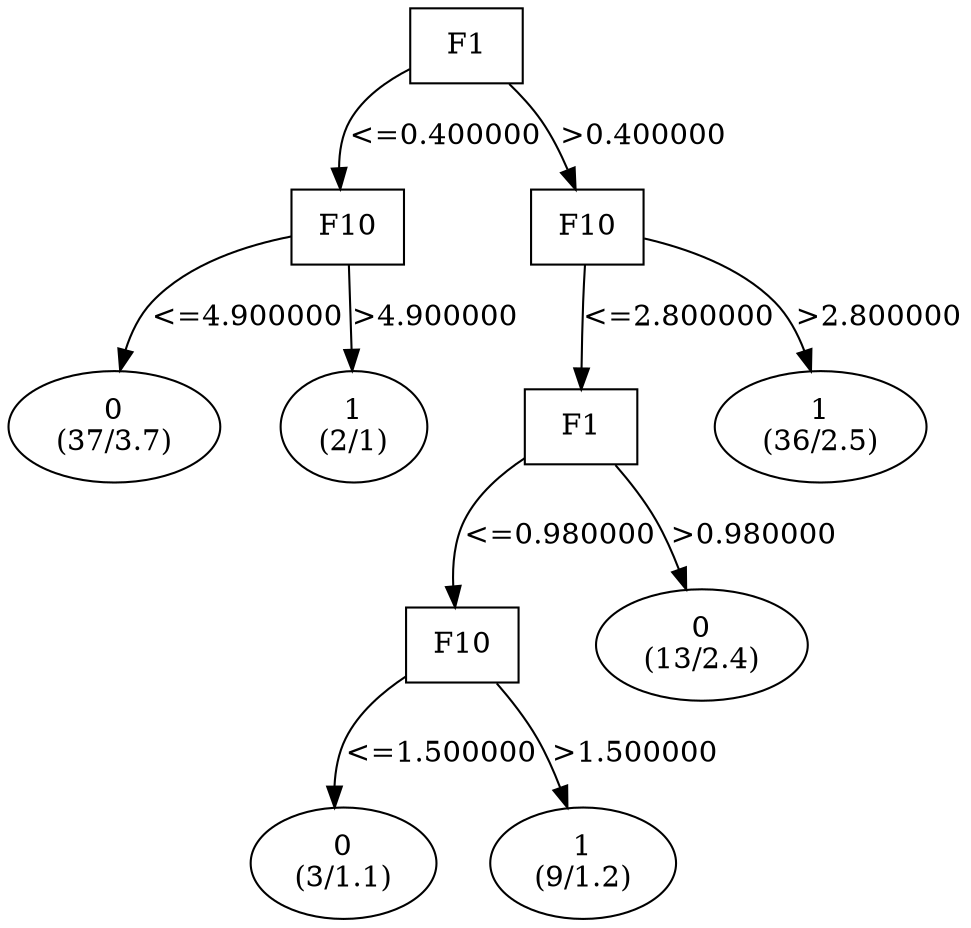 digraph YaDT {
n0 [ shape=box, label="F1\n"]
n0 -> n1 [label="<=0.400000"]
n1 [ shape=box, label="F10\n"]
n1 -> n2 [label="<=4.900000"]
n2 [ shape=ellipse, label="0\n(37/3.7)"]
n1 -> n3 [label=">4.900000"]
n3 [ shape=ellipse, label="1\n(2/1)"]
n0 -> n5 [label=">0.400000"]
n5 [ shape=box, label="F10\n"]
n5 -> n6 [label="<=2.800000"]
n6 [ shape=box, label="F1\n"]
n6 -> n7 [label="<=0.980000"]
n7 [ shape=box, label="F10\n"]
n7 -> n8 [label="<=1.500000"]
n8 [ shape=ellipse, label="0\n(3/1.1)"]
n7 -> n9 [label=">1.500000"]
n9 [ shape=ellipse, label="1\n(9/1.2)"]
n6 -> n11 [label=">0.980000"]
n11 [ shape=ellipse, label="0\n(13/2.4)"]
n5 -> n13 [label=">2.800000"]
n13 [ shape=ellipse, label="1\n(36/2.5)"]
}
